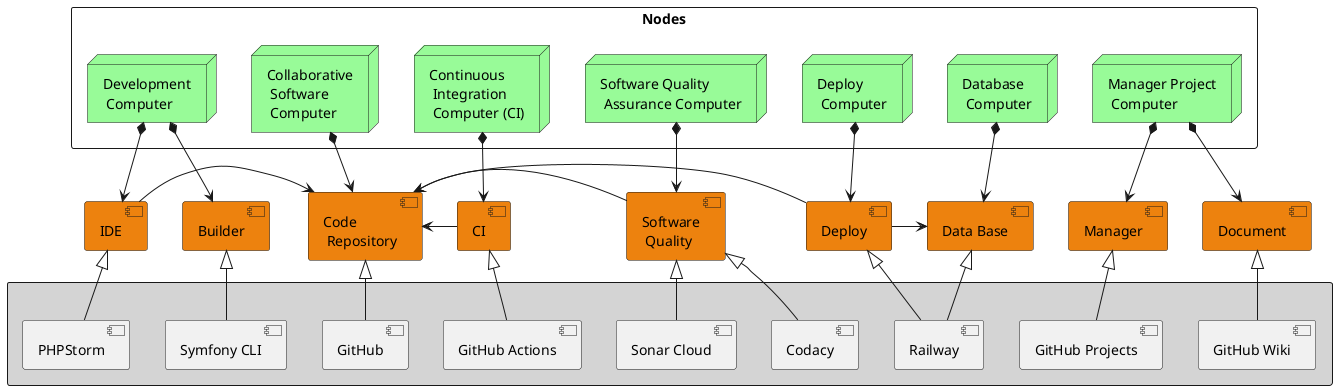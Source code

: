 @startuml
skinparam BackgroundColor transparent

skinparam packageStyle rectangle
skinparam node {
    BackgroundColor PaleGreen
}

package "Nodes" {
    node "Development\n Computer"
    node "Collaborative\n Software\n Computer"
    node "Continuous\n Integration\n Computer (CI)"
    node "Software Quality\n Assurance Computer"
    node "Deploy\n Computer"
    node "Database\n Computer"
    node "Manager Project\n Computer"
}


component Builder #ED820E
component IDE #ED820E
component "Code\n Repository" #ED820E
component CI #ED820E
component "Software\n Quality" #ED820E
component Deploy #ED820E
component "Data Base" #ED820E
component Manager #ED820E
component Document #ED820E


package " " #D4D4D4 {
    component "Symfony CLI"
    component PHPStorm
    component GitHub
    component "GitHub Actions"
    component "Sonar Cloud"
    component Codacy
    component Railway
    component "GitHub Wiki"
    component "GitHub Projects"
}


"Development\n Computer" *--> [Builder]
"Development\n Computer" *--> [IDE]
"Collaborative\n Software\n Computer" *-->[Code\n Repository]
"Continuous\n Integration\n Computer (CI)" *--> [CI]
"Software Quality\n Assurance Computer" *--> [Software\n Quality]
"Deploy\n Computer" *--> [Deploy]
"Database\n Computer" *--> [Data Base]
"Manager Project\n Computer" *--> [Manager]
"Manager Project\n Computer" *--> [Document]


[IDE] -> [Code\n Repository]
[CI] -left-> [Code\n Repository]
[Software\n Quality] -left-> [Code\n Repository]
[Deploy] -left-> [Code\n Repository]
[Deploy] -> [Data Base]

[Symfony CLI] -up-|> [Builder]
[PHPStorm] -up-|> [IDE]
[GitHub] -up-|> [Code\n Repository]
[GitHub Actions] -up-|> [CI]
[Sonar Cloud] -up-|> [Software\n Quality]
[Codacy] -up-|> [Software\n Quality]
[Railway] -up-|> [Deploy]
[Railway] -up-|> [Data Base]
[GitHub Projects] -up-|> [Manager]
[GitHub Wiki] -up-|> [Document]

'[GitHub Actions] ..> [Sonar Cloud]
'[GitHub Actions] ..> [Railway]

@enduml